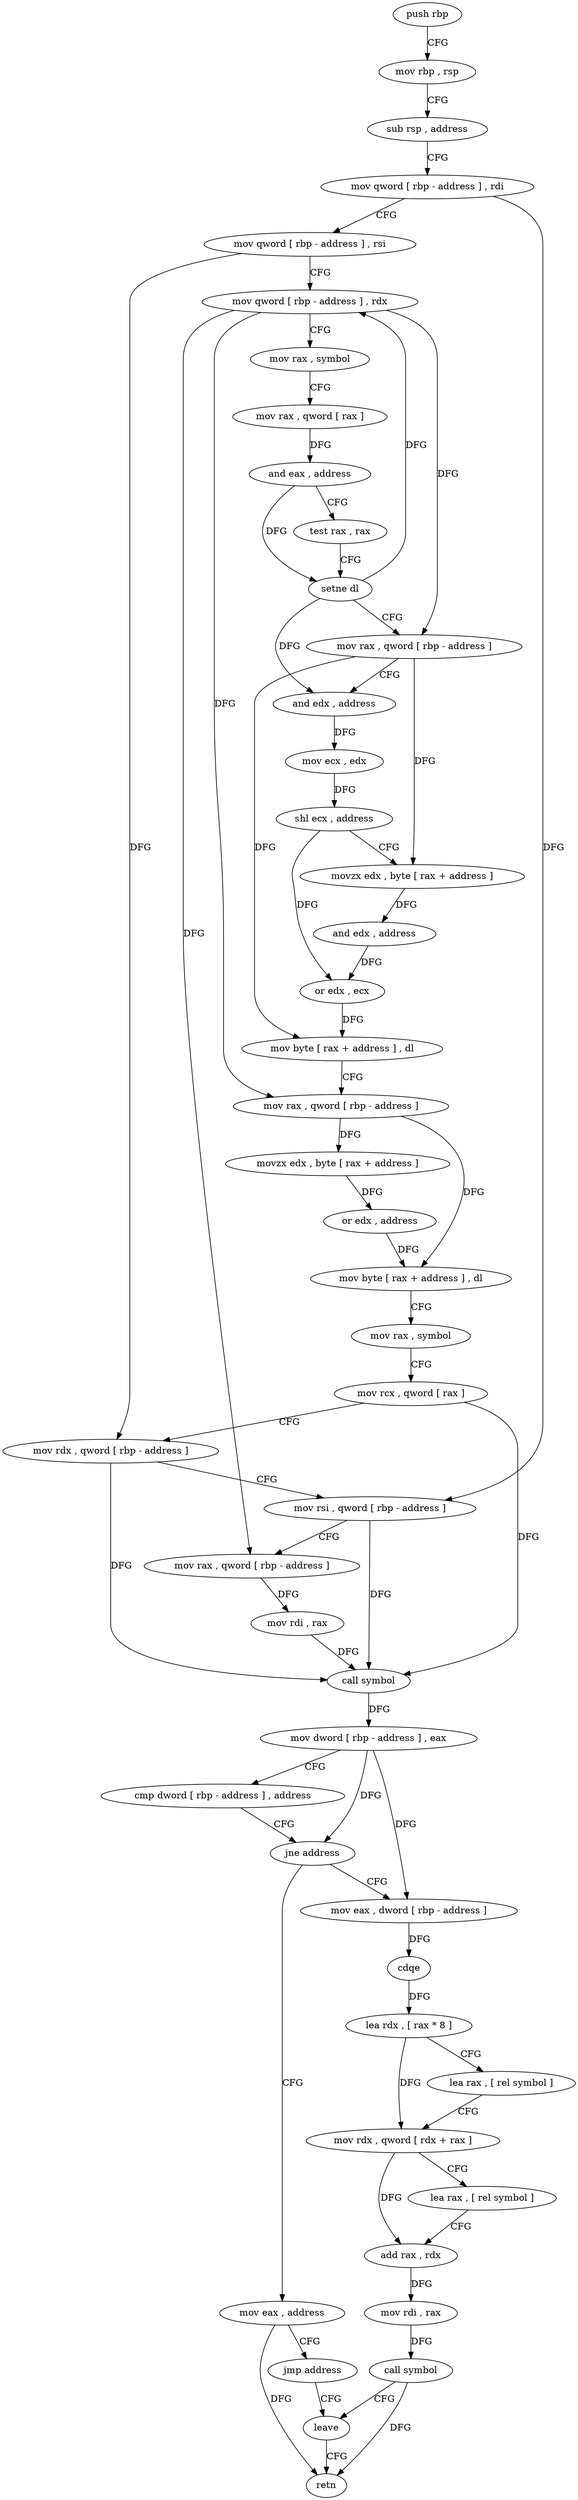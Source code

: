 digraph "func" {
"4255649" [label = "push rbp" ]
"4255650" [label = "mov rbp , rsp" ]
"4255653" [label = "sub rsp , address" ]
"4255657" [label = "mov qword [ rbp - address ] , rdi" ]
"4255661" [label = "mov qword [ rbp - address ] , rsi" ]
"4255665" [label = "mov qword [ rbp - address ] , rdx" ]
"4255669" [label = "mov rax , symbol" ]
"4255676" [label = "mov rax , qword [ rax ]" ]
"4255679" [label = "and eax , address" ]
"4255684" [label = "test rax , rax" ]
"4255687" [label = "setne dl" ]
"4255690" [label = "mov rax , qword [ rbp - address ]" ]
"4255694" [label = "and edx , address" ]
"4255697" [label = "mov ecx , edx" ]
"4255699" [label = "shl ecx , address" ]
"4255702" [label = "movzx edx , byte [ rax + address ]" ]
"4255706" [label = "and edx , address" ]
"4255709" [label = "or edx , ecx" ]
"4255711" [label = "mov byte [ rax + address ] , dl" ]
"4255714" [label = "mov rax , qword [ rbp - address ]" ]
"4255718" [label = "movzx edx , byte [ rax + address ]" ]
"4255722" [label = "or edx , address" ]
"4255725" [label = "mov byte [ rax + address ] , dl" ]
"4255728" [label = "mov rax , symbol" ]
"4255735" [label = "mov rcx , qword [ rax ]" ]
"4255738" [label = "mov rdx , qword [ rbp - address ]" ]
"4255742" [label = "mov rsi , qword [ rbp - address ]" ]
"4255746" [label = "mov rax , qword [ rbp - address ]" ]
"4255750" [label = "mov rdi , rax" ]
"4255753" [label = "call symbol" ]
"4255758" [label = "mov dword [ rbp - address ] , eax" ]
"4255761" [label = "cmp dword [ rbp - address ] , address" ]
"4255765" [label = "jne address" ]
"4255774" [label = "mov eax , dword [ rbp - address ]" ]
"4255767" [label = "mov eax , address" ]
"4255777" [label = "cdqe" ]
"4255779" [label = "lea rdx , [ rax * 8 ]" ]
"4255787" [label = "lea rax , [ rel symbol ]" ]
"4255794" [label = "mov rdx , qword [ rdx + rax ]" ]
"4255798" [label = "lea rax , [ rel symbol ]" ]
"4255805" [label = "add rax , rdx" ]
"4255808" [label = "mov rdi , rax" ]
"4255811" [label = "call symbol" ]
"4255816" [label = "leave" ]
"4255772" [label = "jmp address" ]
"4255817" [label = "retn" ]
"4255649" -> "4255650" [ label = "CFG" ]
"4255650" -> "4255653" [ label = "CFG" ]
"4255653" -> "4255657" [ label = "CFG" ]
"4255657" -> "4255661" [ label = "CFG" ]
"4255657" -> "4255742" [ label = "DFG" ]
"4255661" -> "4255665" [ label = "CFG" ]
"4255661" -> "4255738" [ label = "DFG" ]
"4255665" -> "4255669" [ label = "CFG" ]
"4255665" -> "4255690" [ label = "DFG" ]
"4255665" -> "4255714" [ label = "DFG" ]
"4255665" -> "4255746" [ label = "DFG" ]
"4255669" -> "4255676" [ label = "CFG" ]
"4255676" -> "4255679" [ label = "DFG" ]
"4255679" -> "4255684" [ label = "CFG" ]
"4255679" -> "4255687" [ label = "DFG" ]
"4255684" -> "4255687" [ label = "CFG" ]
"4255687" -> "4255690" [ label = "CFG" ]
"4255687" -> "4255665" [ label = "DFG" ]
"4255687" -> "4255694" [ label = "DFG" ]
"4255690" -> "4255694" [ label = "CFG" ]
"4255690" -> "4255702" [ label = "DFG" ]
"4255690" -> "4255711" [ label = "DFG" ]
"4255694" -> "4255697" [ label = "DFG" ]
"4255697" -> "4255699" [ label = "DFG" ]
"4255699" -> "4255702" [ label = "CFG" ]
"4255699" -> "4255709" [ label = "DFG" ]
"4255702" -> "4255706" [ label = "DFG" ]
"4255706" -> "4255709" [ label = "DFG" ]
"4255709" -> "4255711" [ label = "DFG" ]
"4255711" -> "4255714" [ label = "CFG" ]
"4255714" -> "4255718" [ label = "DFG" ]
"4255714" -> "4255725" [ label = "DFG" ]
"4255718" -> "4255722" [ label = "DFG" ]
"4255722" -> "4255725" [ label = "DFG" ]
"4255725" -> "4255728" [ label = "CFG" ]
"4255728" -> "4255735" [ label = "CFG" ]
"4255735" -> "4255738" [ label = "CFG" ]
"4255735" -> "4255753" [ label = "DFG" ]
"4255738" -> "4255742" [ label = "CFG" ]
"4255738" -> "4255753" [ label = "DFG" ]
"4255742" -> "4255746" [ label = "CFG" ]
"4255742" -> "4255753" [ label = "DFG" ]
"4255746" -> "4255750" [ label = "DFG" ]
"4255750" -> "4255753" [ label = "DFG" ]
"4255753" -> "4255758" [ label = "DFG" ]
"4255758" -> "4255761" [ label = "CFG" ]
"4255758" -> "4255765" [ label = "DFG" ]
"4255758" -> "4255774" [ label = "DFG" ]
"4255761" -> "4255765" [ label = "CFG" ]
"4255765" -> "4255774" [ label = "CFG" ]
"4255765" -> "4255767" [ label = "CFG" ]
"4255774" -> "4255777" [ label = "DFG" ]
"4255767" -> "4255772" [ label = "CFG" ]
"4255767" -> "4255817" [ label = "DFG" ]
"4255777" -> "4255779" [ label = "DFG" ]
"4255779" -> "4255787" [ label = "CFG" ]
"4255779" -> "4255794" [ label = "DFG" ]
"4255787" -> "4255794" [ label = "CFG" ]
"4255794" -> "4255798" [ label = "CFG" ]
"4255794" -> "4255805" [ label = "DFG" ]
"4255798" -> "4255805" [ label = "CFG" ]
"4255805" -> "4255808" [ label = "DFG" ]
"4255808" -> "4255811" [ label = "DFG" ]
"4255811" -> "4255816" [ label = "CFG" ]
"4255811" -> "4255817" [ label = "DFG" ]
"4255816" -> "4255817" [ label = "CFG" ]
"4255772" -> "4255816" [ label = "CFG" ]
}
